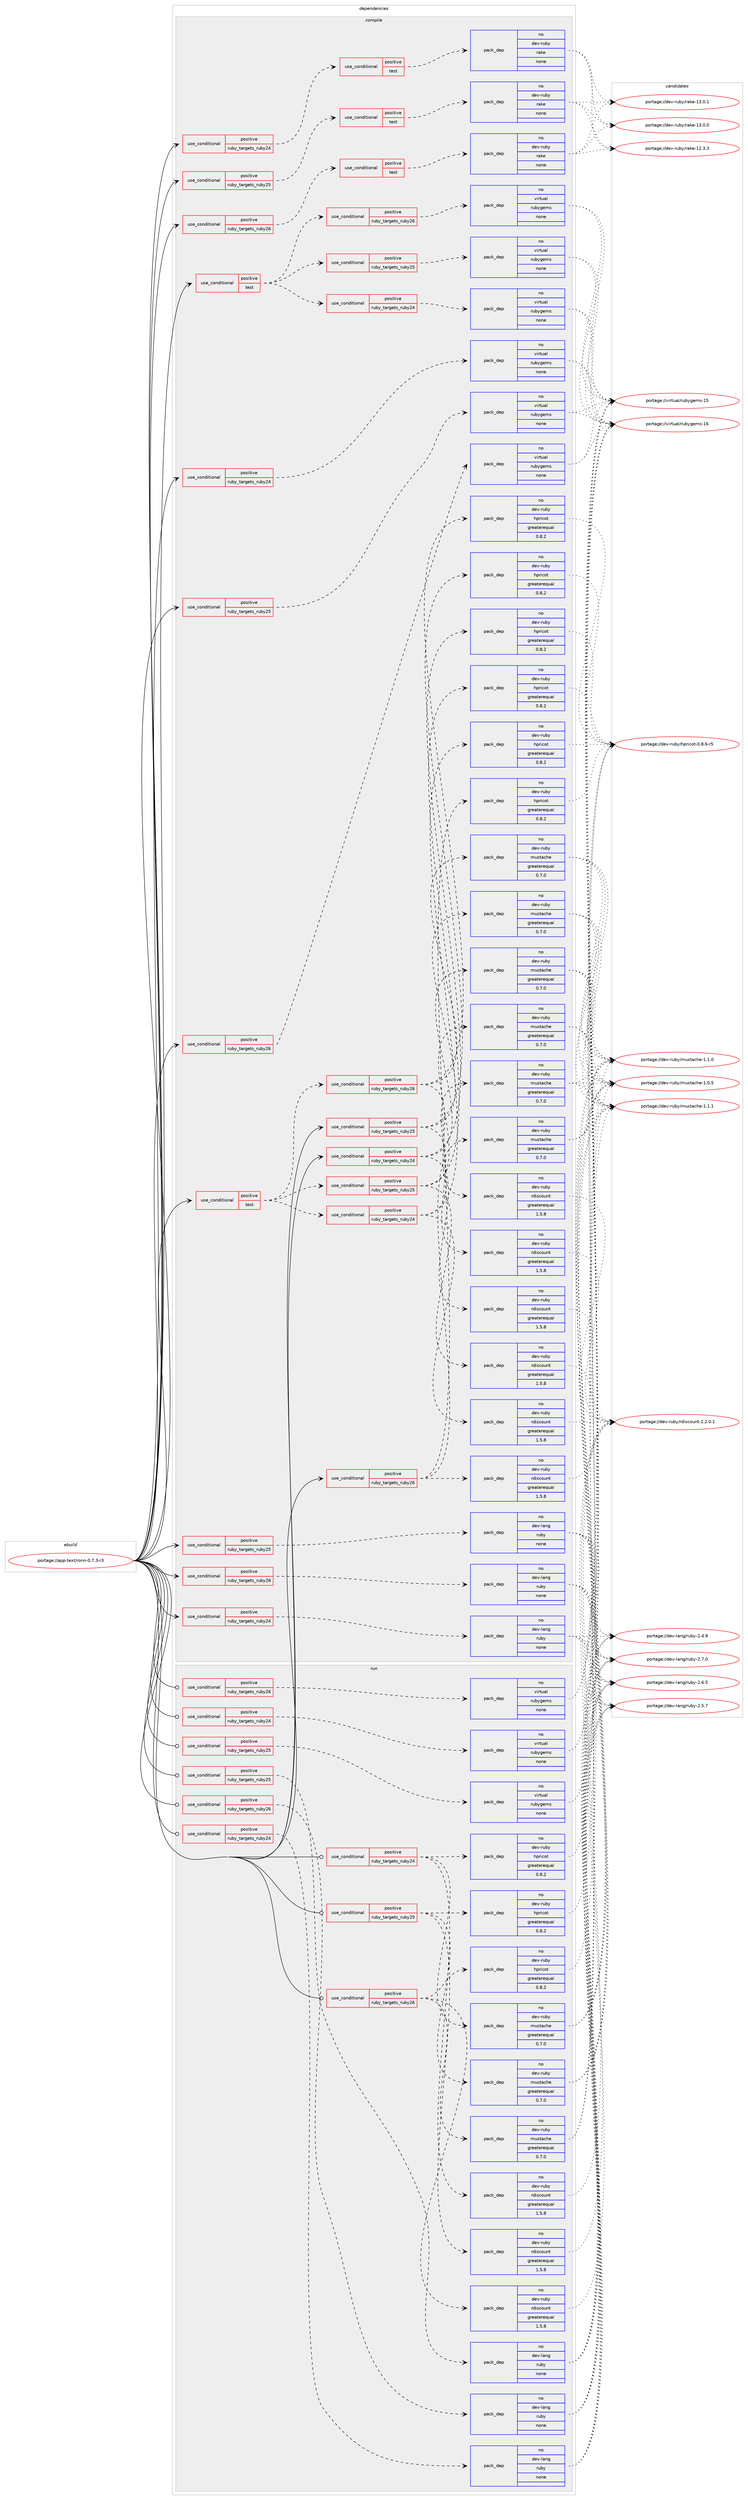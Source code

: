digraph prolog {

# *************
# Graph options
# *************

newrank=true;
concentrate=true;
compound=true;
graph [rankdir=LR,fontname=Helvetica,fontsize=10,ranksep=1.5];#, ranksep=2.5, nodesep=0.2];
edge  [arrowhead=vee];
node  [fontname=Helvetica,fontsize=10];

# **********
# The ebuild
# **********

subgraph cluster_leftcol {
color=gray;
label=<<i>ebuild</i>>;
id [label="portage://app-text/ronn-0.7.3-r3", color=red, width=4, href="../app-text/ronn-0.7.3-r3.svg"];
}

# ****************
# The dependencies
# ****************

subgraph cluster_midcol {
color=gray;
label=<<i>dependencies</i>>;
subgraph cluster_compile {
fillcolor="#eeeeee";
style=filled;
label=<<i>compile</i>>;
subgraph cond139645 {
dependency592993 [label=<<TABLE BORDER="0" CELLBORDER="1" CELLSPACING="0" CELLPADDING="4"><TR><TD ROWSPAN="3" CELLPADDING="10">use_conditional</TD></TR><TR><TD>positive</TD></TR><TR><TD>ruby_targets_ruby24</TD></TR></TABLE>>, shape=none, color=red];
subgraph cond139646 {
dependency592994 [label=<<TABLE BORDER="0" CELLBORDER="1" CELLSPACING="0" CELLPADDING="4"><TR><TD ROWSPAN="3" CELLPADDING="10">use_conditional</TD></TR><TR><TD>positive</TD></TR><TR><TD>test</TD></TR></TABLE>>, shape=none, color=red];
subgraph pack445444 {
dependency592995 [label=<<TABLE BORDER="0" CELLBORDER="1" CELLSPACING="0" CELLPADDING="4" WIDTH="220"><TR><TD ROWSPAN="6" CELLPADDING="30">pack_dep</TD></TR><TR><TD WIDTH="110">no</TD></TR><TR><TD>dev-ruby</TD></TR><TR><TD>rake</TD></TR><TR><TD>none</TD></TR><TR><TD></TD></TR></TABLE>>, shape=none, color=blue];
}
dependency592994:e -> dependency592995:w [weight=20,style="dashed",arrowhead="vee"];
}
dependency592993:e -> dependency592994:w [weight=20,style="dashed",arrowhead="vee"];
}
id:e -> dependency592993:w [weight=20,style="solid",arrowhead="vee"];
subgraph cond139647 {
dependency592996 [label=<<TABLE BORDER="0" CELLBORDER="1" CELLSPACING="0" CELLPADDING="4"><TR><TD ROWSPAN="3" CELLPADDING="10">use_conditional</TD></TR><TR><TD>positive</TD></TR><TR><TD>ruby_targets_ruby24</TD></TR></TABLE>>, shape=none, color=red];
subgraph pack445445 {
dependency592997 [label=<<TABLE BORDER="0" CELLBORDER="1" CELLSPACING="0" CELLPADDING="4" WIDTH="220"><TR><TD ROWSPAN="6" CELLPADDING="30">pack_dep</TD></TR><TR><TD WIDTH="110">no</TD></TR><TR><TD>dev-lang</TD></TR><TR><TD>ruby</TD></TR><TR><TD>none</TD></TR><TR><TD></TD></TR></TABLE>>, shape=none, color=blue];
}
dependency592996:e -> dependency592997:w [weight=20,style="dashed",arrowhead="vee"];
}
id:e -> dependency592996:w [weight=20,style="solid",arrowhead="vee"];
subgraph cond139648 {
dependency592998 [label=<<TABLE BORDER="0" CELLBORDER="1" CELLSPACING="0" CELLPADDING="4"><TR><TD ROWSPAN="3" CELLPADDING="10">use_conditional</TD></TR><TR><TD>positive</TD></TR><TR><TD>ruby_targets_ruby24</TD></TR></TABLE>>, shape=none, color=red];
subgraph pack445446 {
dependency592999 [label=<<TABLE BORDER="0" CELLBORDER="1" CELLSPACING="0" CELLPADDING="4" WIDTH="220"><TR><TD ROWSPAN="6" CELLPADDING="30">pack_dep</TD></TR><TR><TD WIDTH="110">no</TD></TR><TR><TD>dev-ruby</TD></TR><TR><TD>hpricot</TD></TR><TR><TD>greaterequal</TD></TR><TR><TD>0.8.2</TD></TR></TABLE>>, shape=none, color=blue];
}
dependency592998:e -> dependency592999:w [weight=20,style="dashed",arrowhead="vee"];
subgraph pack445447 {
dependency593000 [label=<<TABLE BORDER="0" CELLBORDER="1" CELLSPACING="0" CELLPADDING="4" WIDTH="220"><TR><TD ROWSPAN="6" CELLPADDING="30">pack_dep</TD></TR><TR><TD WIDTH="110">no</TD></TR><TR><TD>dev-ruby</TD></TR><TR><TD>mustache</TD></TR><TR><TD>greaterequal</TD></TR><TR><TD>0.7.0</TD></TR></TABLE>>, shape=none, color=blue];
}
dependency592998:e -> dependency593000:w [weight=20,style="dashed",arrowhead="vee"];
subgraph pack445448 {
dependency593001 [label=<<TABLE BORDER="0" CELLBORDER="1" CELLSPACING="0" CELLPADDING="4" WIDTH="220"><TR><TD ROWSPAN="6" CELLPADDING="30">pack_dep</TD></TR><TR><TD WIDTH="110">no</TD></TR><TR><TD>dev-ruby</TD></TR><TR><TD>rdiscount</TD></TR><TR><TD>greaterequal</TD></TR><TR><TD>1.5.8</TD></TR></TABLE>>, shape=none, color=blue];
}
dependency592998:e -> dependency593001:w [weight=20,style="dashed",arrowhead="vee"];
}
id:e -> dependency592998:w [weight=20,style="solid",arrowhead="vee"];
subgraph cond139649 {
dependency593002 [label=<<TABLE BORDER="0" CELLBORDER="1" CELLSPACING="0" CELLPADDING="4"><TR><TD ROWSPAN="3" CELLPADDING="10">use_conditional</TD></TR><TR><TD>positive</TD></TR><TR><TD>ruby_targets_ruby24</TD></TR></TABLE>>, shape=none, color=red];
subgraph pack445449 {
dependency593003 [label=<<TABLE BORDER="0" CELLBORDER="1" CELLSPACING="0" CELLPADDING="4" WIDTH="220"><TR><TD ROWSPAN="6" CELLPADDING="30">pack_dep</TD></TR><TR><TD WIDTH="110">no</TD></TR><TR><TD>virtual</TD></TR><TR><TD>rubygems</TD></TR><TR><TD>none</TD></TR><TR><TD></TD></TR></TABLE>>, shape=none, color=blue];
}
dependency593002:e -> dependency593003:w [weight=20,style="dashed",arrowhead="vee"];
}
id:e -> dependency593002:w [weight=20,style="solid",arrowhead="vee"];
subgraph cond139650 {
dependency593004 [label=<<TABLE BORDER="0" CELLBORDER="1" CELLSPACING="0" CELLPADDING="4"><TR><TD ROWSPAN="3" CELLPADDING="10">use_conditional</TD></TR><TR><TD>positive</TD></TR><TR><TD>ruby_targets_ruby25</TD></TR></TABLE>>, shape=none, color=red];
subgraph cond139651 {
dependency593005 [label=<<TABLE BORDER="0" CELLBORDER="1" CELLSPACING="0" CELLPADDING="4"><TR><TD ROWSPAN="3" CELLPADDING="10">use_conditional</TD></TR><TR><TD>positive</TD></TR><TR><TD>test</TD></TR></TABLE>>, shape=none, color=red];
subgraph pack445450 {
dependency593006 [label=<<TABLE BORDER="0" CELLBORDER="1" CELLSPACING="0" CELLPADDING="4" WIDTH="220"><TR><TD ROWSPAN="6" CELLPADDING="30">pack_dep</TD></TR><TR><TD WIDTH="110">no</TD></TR><TR><TD>dev-ruby</TD></TR><TR><TD>rake</TD></TR><TR><TD>none</TD></TR><TR><TD></TD></TR></TABLE>>, shape=none, color=blue];
}
dependency593005:e -> dependency593006:w [weight=20,style="dashed",arrowhead="vee"];
}
dependency593004:e -> dependency593005:w [weight=20,style="dashed",arrowhead="vee"];
}
id:e -> dependency593004:w [weight=20,style="solid",arrowhead="vee"];
subgraph cond139652 {
dependency593007 [label=<<TABLE BORDER="0" CELLBORDER="1" CELLSPACING="0" CELLPADDING="4"><TR><TD ROWSPAN="3" CELLPADDING="10">use_conditional</TD></TR><TR><TD>positive</TD></TR><TR><TD>ruby_targets_ruby25</TD></TR></TABLE>>, shape=none, color=red];
subgraph pack445451 {
dependency593008 [label=<<TABLE BORDER="0" CELLBORDER="1" CELLSPACING="0" CELLPADDING="4" WIDTH="220"><TR><TD ROWSPAN="6" CELLPADDING="30">pack_dep</TD></TR><TR><TD WIDTH="110">no</TD></TR><TR><TD>dev-lang</TD></TR><TR><TD>ruby</TD></TR><TR><TD>none</TD></TR><TR><TD></TD></TR></TABLE>>, shape=none, color=blue];
}
dependency593007:e -> dependency593008:w [weight=20,style="dashed",arrowhead="vee"];
}
id:e -> dependency593007:w [weight=20,style="solid",arrowhead="vee"];
subgraph cond139653 {
dependency593009 [label=<<TABLE BORDER="0" CELLBORDER="1" CELLSPACING="0" CELLPADDING="4"><TR><TD ROWSPAN="3" CELLPADDING="10">use_conditional</TD></TR><TR><TD>positive</TD></TR><TR><TD>ruby_targets_ruby25</TD></TR></TABLE>>, shape=none, color=red];
subgraph pack445452 {
dependency593010 [label=<<TABLE BORDER="0" CELLBORDER="1" CELLSPACING="0" CELLPADDING="4" WIDTH="220"><TR><TD ROWSPAN="6" CELLPADDING="30">pack_dep</TD></TR><TR><TD WIDTH="110">no</TD></TR><TR><TD>dev-ruby</TD></TR><TR><TD>hpricot</TD></TR><TR><TD>greaterequal</TD></TR><TR><TD>0.8.2</TD></TR></TABLE>>, shape=none, color=blue];
}
dependency593009:e -> dependency593010:w [weight=20,style="dashed",arrowhead="vee"];
subgraph pack445453 {
dependency593011 [label=<<TABLE BORDER="0" CELLBORDER="1" CELLSPACING="0" CELLPADDING="4" WIDTH="220"><TR><TD ROWSPAN="6" CELLPADDING="30">pack_dep</TD></TR><TR><TD WIDTH="110">no</TD></TR><TR><TD>dev-ruby</TD></TR><TR><TD>mustache</TD></TR><TR><TD>greaterequal</TD></TR><TR><TD>0.7.0</TD></TR></TABLE>>, shape=none, color=blue];
}
dependency593009:e -> dependency593011:w [weight=20,style="dashed",arrowhead="vee"];
subgraph pack445454 {
dependency593012 [label=<<TABLE BORDER="0" CELLBORDER="1" CELLSPACING="0" CELLPADDING="4" WIDTH="220"><TR><TD ROWSPAN="6" CELLPADDING="30">pack_dep</TD></TR><TR><TD WIDTH="110">no</TD></TR><TR><TD>dev-ruby</TD></TR><TR><TD>rdiscount</TD></TR><TR><TD>greaterequal</TD></TR><TR><TD>1.5.8</TD></TR></TABLE>>, shape=none, color=blue];
}
dependency593009:e -> dependency593012:w [weight=20,style="dashed",arrowhead="vee"];
}
id:e -> dependency593009:w [weight=20,style="solid",arrowhead="vee"];
subgraph cond139654 {
dependency593013 [label=<<TABLE BORDER="0" CELLBORDER="1" CELLSPACING="0" CELLPADDING="4"><TR><TD ROWSPAN="3" CELLPADDING="10">use_conditional</TD></TR><TR><TD>positive</TD></TR><TR><TD>ruby_targets_ruby25</TD></TR></TABLE>>, shape=none, color=red];
subgraph pack445455 {
dependency593014 [label=<<TABLE BORDER="0" CELLBORDER="1" CELLSPACING="0" CELLPADDING="4" WIDTH="220"><TR><TD ROWSPAN="6" CELLPADDING="30">pack_dep</TD></TR><TR><TD WIDTH="110">no</TD></TR><TR><TD>virtual</TD></TR><TR><TD>rubygems</TD></TR><TR><TD>none</TD></TR><TR><TD></TD></TR></TABLE>>, shape=none, color=blue];
}
dependency593013:e -> dependency593014:w [weight=20,style="dashed",arrowhead="vee"];
}
id:e -> dependency593013:w [weight=20,style="solid",arrowhead="vee"];
subgraph cond139655 {
dependency593015 [label=<<TABLE BORDER="0" CELLBORDER="1" CELLSPACING="0" CELLPADDING="4"><TR><TD ROWSPAN="3" CELLPADDING="10">use_conditional</TD></TR><TR><TD>positive</TD></TR><TR><TD>ruby_targets_ruby26</TD></TR></TABLE>>, shape=none, color=red];
subgraph cond139656 {
dependency593016 [label=<<TABLE BORDER="0" CELLBORDER="1" CELLSPACING="0" CELLPADDING="4"><TR><TD ROWSPAN="3" CELLPADDING="10">use_conditional</TD></TR><TR><TD>positive</TD></TR><TR><TD>test</TD></TR></TABLE>>, shape=none, color=red];
subgraph pack445456 {
dependency593017 [label=<<TABLE BORDER="0" CELLBORDER="1" CELLSPACING="0" CELLPADDING="4" WIDTH="220"><TR><TD ROWSPAN="6" CELLPADDING="30">pack_dep</TD></TR><TR><TD WIDTH="110">no</TD></TR><TR><TD>dev-ruby</TD></TR><TR><TD>rake</TD></TR><TR><TD>none</TD></TR><TR><TD></TD></TR></TABLE>>, shape=none, color=blue];
}
dependency593016:e -> dependency593017:w [weight=20,style="dashed",arrowhead="vee"];
}
dependency593015:e -> dependency593016:w [weight=20,style="dashed",arrowhead="vee"];
}
id:e -> dependency593015:w [weight=20,style="solid",arrowhead="vee"];
subgraph cond139657 {
dependency593018 [label=<<TABLE BORDER="0" CELLBORDER="1" CELLSPACING="0" CELLPADDING="4"><TR><TD ROWSPAN="3" CELLPADDING="10">use_conditional</TD></TR><TR><TD>positive</TD></TR><TR><TD>ruby_targets_ruby26</TD></TR></TABLE>>, shape=none, color=red];
subgraph pack445457 {
dependency593019 [label=<<TABLE BORDER="0" CELLBORDER="1" CELLSPACING="0" CELLPADDING="4" WIDTH="220"><TR><TD ROWSPAN="6" CELLPADDING="30">pack_dep</TD></TR><TR><TD WIDTH="110">no</TD></TR><TR><TD>dev-lang</TD></TR><TR><TD>ruby</TD></TR><TR><TD>none</TD></TR><TR><TD></TD></TR></TABLE>>, shape=none, color=blue];
}
dependency593018:e -> dependency593019:w [weight=20,style="dashed",arrowhead="vee"];
}
id:e -> dependency593018:w [weight=20,style="solid",arrowhead="vee"];
subgraph cond139658 {
dependency593020 [label=<<TABLE BORDER="0" CELLBORDER="1" CELLSPACING="0" CELLPADDING="4"><TR><TD ROWSPAN="3" CELLPADDING="10">use_conditional</TD></TR><TR><TD>positive</TD></TR><TR><TD>ruby_targets_ruby26</TD></TR></TABLE>>, shape=none, color=red];
subgraph pack445458 {
dependency593021 [label=<<TABLE BORDER="0" CELLBORDER="1" CELLSPACING="0" CELLPADDING="4" WIDTH="220"><TR><TD ROWSPAN="6" CELLPADDING="30">pack_dep</TD></TR><TR><TD WIDTH="110">no</TD></TR><TR><TD>dev-ruby</TD></TR><TR><TD>hpricot</TD></TR><TR><TD>greaterequal</TD></TR><TR><TD>0.8.2</TD></TR></TABLE>>, shape=none, color=blue];
}
dependency593020:e -> dependency593021:w [weight=20,style="dashed",arrowhead="vee"];
subgraph pack445459 {
dependency593022 [label=<<TABLE BORDER="0" CELLBORDER="1" CELLSPACING="0" CELLPADDING="4" WIDTH="220"><TR><TD ROWSPAN="6" CELLPADDING="30">pack_dep</TD></TR><TR><TD WIDTH="110">no</TD></TR><TR><TD>dev-ruby</TD></TR><TR><TD>mustache</TD></TR><TR><TD>greaterequal</TD></TR><TR><TD>0.7.0</TD></TR></TABLE>>, shape=none, color=blue];
}
dependency593020:e -> dependency593022:w [weight=20,style="dashed",arrowhead="vee"];
subgraph pack445460 {
dependency593023 [label=<<TABLE BORDER="0" CELLBORDER="1" CELLSPACING="0" CELLPADDING="4" WIDTH="220"><TR><TD ROWSPAN="6" CELLPADDING="30">pack_dep</TD></TR><TR><TD WIDTH="110">no</TD></TR><TR><TD>dev-ruby</TD></TR><TR><TD>rdiscount</TD></TR><TR><TD>greaterequal</TD></TR><TR><TD>1.5.8</TD></TR></TABLE>>, shape=none, color=blue];
}
dependency593020:e -> dependency593023:w [weight=20,style="dashed",arrowhead="vee"];
}
id:e -> dependency593020:w [weight=20,style="solid",arrowhead="vee"];
subgraph cond139659 {
dependency593024 [label=<<TABLE BORDER="0" CELLBORDER="1" CELLSPACING="0" CELLPADDING="4"><TR><TD ROWSPAN="3" CELLPADDING="10">use_conditional</TD></TR><TR><TD>positive</TD></TR><TR><TD>ruby_targets_ruby26</TD></TR></TABLE>>, shape=none, color=red];
subgraph pack445461 {
dependency593025 [label=<<TABLE BORDER="0" CELLBORDER="1" CELLSPACING="0" CELLPADDING="4" WIDTH="220"><TR><TD ROWSPAN="6" CELLPADDING="30">pack_dep</TD></TR><TR><TD WIDTH="110">no</TD></TR><TR><TD>virtual</TD></TR><TR><TD>rubygems</TD></TR><TR><TD>none</TD></TR><TR><TD></TD></TR></TABLE>>, shape=none, color=blue];
}
dependency593024:e -> dependency593025:w [weight=20,style="dashed",arrowhead="vee"];
}
id:e -> dependency593024:w [weight=20,style="solid",arrowhead="vee"];
subgraph cond139660 {
dependency593026 [label=<<TABLE BORDER="0" CELLBORDER="1" CELLSPACING="0" CELLPADDING="4"><TR><TD ROWSPAN="3" CELLPADDING="10">use_conditional</TD></TR><TR><TD>positive</TD></TR><TR><TD>test</TD></TR></TABLE>>, shape=none, color=red];
subgraph cond139661 {
dependency593027 [label=<<TABLE BORDER="0" CELLBORDER="1" CELLSPACING="0" CELLPADDING="4"><TR><TD ROWSPAN="3" CELLPADDING="10">use_conditional</TD></TR><TR><TD>positive</TD></TR><TR><TD>ruby_targets_ruby24</TD></TR></TABLE>>, shape=none, color=red];
subgraph pack445462 {
dependency593028 [label=<<TABLE BORDER="0" CELLBORDER="1" CELLSPACING="0" CELLPADDING="4" WIDTH="220"><TR><TD ROWSPAN="6" CELLPADDING="30">pack_dep</TD></TR><TR><TD WIDTH="110">no</TD></TR><TR><TD>dev-ruby</TD></TR><TR><TD>hpricot</TD></TR><TR><TD>greaterequal</TD></TR><TR><TD>0.8.2</TD></TR></TABLE>>, shape=none, color=blue];
}
dependency593027:e -> dependency593028:w [weight=20,style="dashed",arrowhead="vee"];
subgraph pack445463 {
dependency593029 [label=<<TABLE BORDER="0" CELLBORDER="1" CELLSPACING="0" CELLPADDING="4" WIDTH="220"><TR><TD ROWSPAN="6" CELLPADDING="30">pack_dep</TD></TR><TR><TD WIDTH="110">no</TD></TR><TR><TD>dev-ruby</TD></TR><TR><TD>mustache</TD></TR><TR><TD>greaterequal</TD></TR><TR><TD>0.7.0</TD></TR></TABLE>>, shape=none, color=blue];
}
dependency593027:e -> dependency593029:w [weight=20,style="dashed",arrowhead="vee"];
subgraph pack445464 {
dependency593030 [label=<<TABLE BORDER="0" CELLBORDER="1" CELLSPACING="0" CELLPADDING="4" WIDTH="220"><TR><TD ROWSPAN="6" CELLPADDING="30">pack_dep</TD></TR><TR><TD WIDTH="110">no</TD></TR><TR><TD>dev-ruby</TD></TR><TR><TD>rdiscount</TD></TR><TR><TD>greaterequal</TD></TR><TR><TD>1.5.8</TD></TR></TABLE>>, shape=none, color=blue];
}
dependency593027:e -> dependency593030:w [weight=20,style="dashed",arrowhead="vee"];
}
dependency593026:e -> dependency593027:w [weight=20,style="dashed",arrowhead="vee"];
subgraph cond139662 {
dependency593031 [label=<<TABLE BORDER="0" CELLBORDER="1" CELLSPACING="0" CELLPADDING="4"><TR><TD ROWSPAN="3" CELLPADDING="10">use_conditional</TD></TR><TR><TD>positive</TD></TR><TR><TD>ruby_targets_ruby25</TD></TR></TABLE>>, shape=none, color=red];
subgraph pack445465 {
dependency593032 [label=<<TABLE BORDER="0" CELLBORDER="1" CELLSPACING="0" CELLPADDING="4" WIDTH="220"><TR><TD ROWSPAN="6" CELLPADDING="30">pack_dep</TD></TR><TR><TD WIDTH="110">no</TD></TR><TR><TD>dev-ruby</TD></TR><TR><TD>hpricot</TD></TR><TR><TD>greaterequal</TD></TR><TR><TD>0.8.2</TD></TR></TABLE>>, shape=none, color=blue];
}
dependency593031:e -> dependency593032:w [weight=20,style="dashed",arrowhead="vee"];
subgraph pack445466 {
dependency593033 [label=<<TABLE BORDER="0" CELLBORDER="1" CELLSPACING="0" CELLPADDING="4" WIDTH="220"><TR><TD ROWSPAN="6" CELLPADDING="30">pack_dep</TD></TR><TR><TD WIDTH="110">no</TD></TR><TR><TD>dev-ruby</TD></TR><TR><TD>mustache</TD></TR><TR><TD>greaterequal</TD></TR><TR><TD>0.7.0</TD></TR></TABLE>>, shape=none, color=blue];
}
dependency593031:e -> dependency593033:w [weight=20,style="dashed",arrowhead="vee"];
subgraph pack445467 {
dependency593034 [label=<<TABLE BORDER="0" CELLBORDER="1" CELLSPACING="0" CELLPADDING="4" WIDTH="220"><TR><TD ROWSPAN="6" CELLPADDING="30">pack_dep</TD></TR><TR><TD WIDTH="110">no</TD></TR><TR><TD>dev-ruby</TD></TR><TR><TD>rdiscount</TD></TR><TR><TD>greaterequal</TD></TR><TR><TD>1.5.8</TD></TR></TABLE>>, shape=none, color=blue];
}
dependency593031:e -> dependency593034:w [weight=20,style="dashed",arrowhead="vee"];
}
dependency593026:e -> dependency593031:w [weight=20,style="dashed",arrowhead="vee"];
subgraph cond139663 {
dependency593035 [label=<<TABLE BORDER="0" CELLBORDER="1" CELLSPACING="0" CELLPADDING="4"><TR><TD ROWSPAN="3" CELLPADDING="10">use_conditional</TD></TR><TR><TD>positive</TD></TR><TR><TD>ruby_targets_ruby26</TD></TR></TABLE>>, shape=none, color=red];
subgraph pack445468 {
dependency593036 [label=<<TABLE BORDER="0" CELLBORDER="1" CELLSPACING="0" CELLPADDING="4" WIDTH="220"><TR><TD ROWSPAN="6" CELLPADDING="30">pack_dep</TD></TR><TR><TD WIDTH="110">no</TD></TR><TR><TD>dev-ruby</TD></TR><TR><TD>hpricot</TD></TR><TR><TD>greaterequal</TD></TR><TR><TD>0.8.2</TD></TR></TABLE>>, shape=none, color=blue];
}
dependency593035:e -> dependency593036:w [weight=20,style="dashed",arrowhead="vee"];
subgraph pack445469 {
dependency593037 [label=<<TABLE BORDER="0" CELLBORDER="1" CELLSPACING="0" CELLPADDING="4" WIDTH="220"><TR><TD ROWSPAN="6" CELLPADDING="30">pack_dep</TD></TR><TR><TD WIDTH="110">no</TD></TR><TR><TD>dev-ruby</TD></TR><TR><TD>mustache</TD></TR><TR><TD>greaterequal</TD></TR><TR><TD>0.7.0</TD></TR></TABLE>>, shape=none, color=blue];
}
dependency593035:e -> dependency593037:w [weight=20,style="dashed",arrowhead="vee"];
subgraph pack445470 {
dependency593038 [label=<<TABLE BORDER="0" CELLBORDER="1" CELLSPACING="0" CELLPADDING="4" WIDTH="220"><TR><TD ROWSPAN="6" CELLPADDING="30">pack_dep</TD></TR><TR><TD WIDTH="110">no</TD></TR><TR><TD>dev-ruby</TD></TR><TR><TD>rdiscount</TD></TR><TR><TD>greaterequal</TD></TR><TR><TD>1.5.8</TD></TR></TABLE>>, shape=none, color=blue];
}
dependency593035:e -> dependency593038:w [weight=20,style="dashed",arrowhead="vee"];
}
dependency593026:e -> dependency593035:w [weight=20,style="dashed",arrowhead="vee"];
}
id:e -> dependency593026:w [weight=20,style="solid",arrowhead="vee"];
subgraph cond139664 {
dependency593039 [label=<<TABLE BORDER="0" CELLBORDER="1" CELLSPACING="0" CELLPADDING="4"><TR><TD ROWSPAN="3" CELLPADDING="10">use_conditional</TD></TR><TR><TD>positive</TD></TR><TR><TD>test</TD></TR></TABLE>>, shape=none, color=red];
subgraph cond139665 {
dependency593040 [label=<<TABLE BORDER="0" CELLBORDER="1" CELLSPACING="0" CELLPADDING="4"><TR><TD ROWSPAN="3" CELLPADDING="10">use_conditional</TD></TR><TR><TD>positive</TD></TR><TR><TD>ruby_targets_ruby24</TD></TR></TABLE>>, shape=none, color=red];
subgraph pack445471 {
dependency593041 [label=<<TABLE BORDER="0" CELLBORDER="1" CELLSPACING="0" CELLPADDING="4" WIDTH="220"><TR><TD ROWSPAN="6" CELLPADDING="30">pack_dep</TD></TR><TR><TD WIDTH="110">no</TD></TR><TR><TD>virtual</TD></TR><TR><TD>rubygems</TD></TR><TR><TD>none</TD></TR><TR><TD></TD></TR></TABLE>>, shape=none, color=blue];
}
dependency593040:e -> dependency593041:w [weight=20,style="dashed",arrowhead="vee"];
}
dependency593039:e -> dependency593040:w [weight=20,style="dashed",arrowhead="vee"];
subgraph cond139666 {
dependency593042 [label=<<TABLE BORDER="0" CELLBORDER="1" CELLSPACING="0" CELLPADDING="4"><TR><TD ROWSPAN="3" CELLPADDING="10">use_conditional</TD></TR><TR><TD>positive</TD></TR><TR><TD>ruby_targets_ruby25</TD></TR></TABLE>>, shape=none, color=red];
subgraph pack445472 {
dependency593043 [label=<<TABLE BORDER="0" CELLBORDER="1" CELLSPACING="0" CELLPADDING="4" WIDTH="220"><TR><TD ROWSPAN="6" CELLPADDING="30">pack_dep</TD></TR><TR><TD WIDTH="110">no</TD></TR><TR><TD>virtual</TD></TR><TR><TD>rubygems</TD></TR><TR><TD>none</TD></TR><TR><TD></TD></TR></TABLE>>, shape=none, color=blue];
}
dependency593042:e -> dependency593043:w [weight=20,style="dashed",arrowhead="vee"];
}
dependency593039:e -> dependency593042:w [weight=20,style="dashed",arrowhead="vee"];
subgraph cond139667 {
dependency593044 [label=<<TABLE BORDER="0" CELLBORDER="1" CELLSPACING="0" CELLPADDING="4"><TR><TD ROWSPAN="3" CELLPADDING="10">use_conditional</TD></TR><TR><TD>positive</TD></TR><TR><TD>ruby_targets_ruby26</TD></TR></TABLE>>, shape=none, color=red];
subgraph pack445473 {
dependency593045 [label=<<TABLE BORDER="0" CELLBORDER="1" CELLSPACING="0" CELLPADDING="4" WIDTH="220"><TR><TD ROWSPAN="6" CELLPADDING="30">pack_dep</TD></TR><TR><TD WIDTH="110">no</TD></TR><TR><TD>virtual</TD></TR><TR><TD>rubygems</TD></TR><TR><TD>none</TD></TR><TR><TD></TD></TR></TABLE>>, shape=none, color=blue];
}
dependency593044:e -> dependency593045:w [weight=20,style="dashed",arrowhead="vee"];
}
dependency593039:e -> dependency593044:w [weight=20,style="dashed",arrowhead="vee"];
}
id:e -> dependency593039:w [weight=20,style="solid",arrowhead="vee"];
}
subgraph cluster_compileandrun {
fillcolor="#eeeeee";
style=filled;
label=<<i>compile and run</i>>;
}
subgraph cluster_run {
fillcolor="#eeeeee";
style=filled;
label=<<i>run</i>>;
subgraph cond139668 {
dependency593046 [label=<<TABLE BORDER="0" CELLBORDER="1" CELLSPACING="0" CELLPADDING="4"><TR><TD ROWSPAN="3" CELLPADDING="10">use_conditional</TD></TR><TR><TD>positive</TD></TR><TR><TD>ruby_targets_ruby24</TD></TR></TABLE>>, shape=none, color=red];
subgraph pack445474 {
dependency593047 [label=<<TABLE BORDER="0" CELLBORDER="1" CELLSPACING="0" CELLPADDING="4" WIDTH="220"><TR><TD ROWSPAN="6" CELLPADDING="30">pack_dep</TD></TR><TR><TD WIDTH="110">no</TD></TR><TR><TD>dev-lang</TD></TR><TR><TD>ruby</TD></TR><TR><TD>none</TD></TR><TR><TD></TD></TR></TABLE>>, shape=none, color=blue];
}
dependency593046:e -> dependency593047:w [weight=20,style="dashed",arrowhead="vee"];
}
id:e -> dependency593046:w [weight=20,style="solid",arrowhead="odot"];
subgraph cond139669 {
dependency593048 [label=<<TABLE BORDER="0" CELLBORDER="1" CELLSPACING="0" CELLPADDING="4"><TR><TD ROWSPAN="3" CELLPADDING="10">use_conditional</TD></TR><TR><TD>positive</TD></TR><TR><TD>ruby_targets_ruby24</TD></TR></TABLE>>, shape=none, color=red];
subgraph pack445475 {
dependency593049 [label=<<TABLE BORDER="0" CELLBORDER="1" CELLSPACING="0" CELLPADDING="4" WIDTH="220"><TR><TD ROWSPAN="6" CELLPADDING="30">pack_dep</TD></TR><TR><TD WIDTH="110">no</TD></TR><TR><TD>dev-ruby</TD></TR><TR><TD>hpricot</TD></TR><TR><TD>greaterequal</TD></TR><TR><TD>0.8.2</TD></TR></TABLE>>, shape=none, color=blue];
}
dependency593048:e -> dependency593049:w [weight=20,style="dashed",arrowhead="vee"];
subgraph pack445476 {
dependency593050 [label=<<TABLE BORDER="0" CELLBORDER="1" CELLSPACING="0" CELLPADDING="4" WIDTH="220"><TR><TD ROWSPAN="6" CELLPADDING="30">pack_dep</TD></TR><TR><TD WIDTH="110">no</TD></TR><TR><TD>dev-ruby</TD></TR><TR><TD>mustache</TD></TR><TR><TD>greaterequal</TD></TR><TR><TD>0.7.0</TD></TR></TABLE>>, shape=none, color=blue];
}
dependency593048:e -> dependency593050:w [weight=20,style="dashed",arrowhead="vee"];
subgraph pack445477 {
dependency593051 [label=<<TABLE BORDER="0" CELLBORDER="1" CELLSPACING="0" CELLPADDING="4" WIDTH="220"><TR><TD ROWSPAN="6" CELLPADDING="30">pack_dep</TD></TR><TR><TD WIDTH="110">no</TD></TR><TR><TD>dev-ruby</TD></TR><TR><TD>rdiscount</TD></TR><TR><TD>greaterequal</TD></TR><TR><TD>1.5.8</TD></TR></TABLE>>, shape=none, color=blue];
}
dependency593048:e -> dependency593051:w [weight=20,style="dashed",arrowhead="vee"];
}
id:e -> dependency593048:w [weight=20,style="solid",arrowhead="odot"];
subgraph cond139670 {
dependency593052 [label=<<TABLE BORDER="0" CELLBORDER="1" CELLSPACING="0" CELLPADDING="4"><TR><TD ROWSPAN="3" CELLPADDING="10">use_conditional</TD></TR><TR><TD>positive</TD></TR><TR><TD>ruby_targets_ruby24</TD></TR></TABLE>>, shape=none, color=red];
subgraph pack445478 {
dependency593053 [label=<<TABLE BORDER="0" CELLBORDER="1" CELLSPACING="0" CELLPADDING="4" WIDTH="220"><TR><TD ROWSPAN="6" CELLPADDING="30">pack_dep</TD></TR><TR><TD WIDTH="110">no</TD></TR><TR><TD>virtual</TD></TR><TR><TD>rubygems</TD></TR><TR><TD>none</TD></TR><TR><TD></TD></TR></TABLE>>, shape=none, color=blue];
}
dependency593052:e -> dependency593053:w [weight=20,style="dashed",arrowhead="vee"];
}
id:e -> dependency593052:w [weight=20,style="solid",arrowhead="odot"];
subgraph cond139671 {
dependency593054 [label=<<TABLE BORDER="0" CELLBORDER="1" CELLSPACING="0" CELLPADDING="4"><TR><TD ROWSPAN="3" CELLPADDING="10">use_conditional</TD></TR><TR><TD>positive</TD></TR><TR><TD>ruby_targets_ruby25</TD></TR></TABLE>>, shape=none, color=red];
subgraph pack445479 {
dependency593055 [label=<<TABLE BORDER="0" CELLBORDER="1" CELLSPACING="0" CELLPADDING="4" WIDTH="220"><TR><TD ROWSPAN="6" CELLPADDING="30">pack_dep</TD></TR><TR><TD WIDTH="110">no</TD></TR><TR><TD>dev-lang</TD></TR><TR><TD>ruby</TD></TR><TR><TD>none</TD></TR><TR><TD></TD></TR></TABLE>>, shape=none, color=blue];
}
dependency593054:e -> dependency593055:w [weight=20,style="dashed",arrowhead="vee"];
}
id:e -> dependency593054:w [weight=20,style="solid",arrowhead="odot"];
subgraph cond139672 {
dependency593056 [label=<<TABLE BORDER="0" CELLBORDER="1" CELLSPACING="0" CELLPADDING="4"><TR><TD ROWSPAN="3" CELLPADDING="10">use_conditional</TD></TR><TR><TD>positive</TD></TR><TR><TD>ruby_targets_ruby25</TD></TR></TABLE>>, shape=none, color=red];
subgraph pack445480 {
dependency593057 [label=<<TABLE BORDER="0" CELLBORDER="1" CELLSPACING="0" CELLPADDING="4" WIDTH="220"><TR><TD ROWSPAN="6" CELLPADDING="30">pack_dep</TD></TR><TR><TD WIDTH="110">no</TD></TR><TR><TD>dev-ruby</TD></TR><TR><TD>hpricot</TD></TR><TR><TD>greaterequal</TD></TR><TR><TD>0.8.2</TD></TR></TABLE>>, shape=none, color=blue];
}
dependency593056:e -> dependency593057:w [weight=20,style="dashed",arrowhead="vee"];
subgraph pack445481 {
dependency593058 [label=<<TABLE BORDER="0" CELLBORDER="1" CELLSPACING="0" CELLPADDING="4" WIDTH="220"><TR><TD ROWSPAN="6" CELLPADDING="30">pack_dep</TD></TR><TR><TD WIDTH="110">no</TD></TR><TR><TD>dev-ruby</TD></TR><TR><TD>mustache</TD></TR><TR><TD>greaterequal</TD></TR><TR><TD>0.7.0</TD></TR></TABLE>>, shape=none, color=blue];
}
dependency593056:e -> dependency593058:w [weight=20,style="dashed",arrowhead="vee"];
subgraph pack445482 {
dependency593059 [label=<<TABLE BORDER="0" CELLBORDER="1" CELLSPACING="0" CELLPADDING="4" WIDTH="220"><TR><TD ROWSPAN="6" CELLPADDING="30">pack_dep</TD></TR><TR><TD WIDTH="110">no</TD></TR><TR><TD>dev-ruby</TD></TR><TR><TD>rdiscount</TD></TR><TR><TD>greaterequal</TD></TR><TR><TD>1.5.8</TD></TR></TABLE>>, shape=none, color=blue];
}
dependency593056:e -> dependency593059:w [weight=20,style="dashed",arrowhead="vee"];
}
id:e -> dependency593056:w [weight=20,style="solid",arrowhead="odot"];
subgraph cond139673 {
dependency593060 [label=<<TABLE BORDER="0" CELLBORDER="1" CELLSPACING="0" CELLPADDING="4"><TR><TD ROWSPAN="3" CELLPADDING="10">use_conditional</TD></TR><TR><TD>positive</TD></TR><TR><TD>ruby_targets_ruby25</TD></TR></TABLE>>, shape=none, color=red];
subgraph pack445483 {
dependency593061 [label=<<TABLE BORDER="0" CELLBORDER="1" CELLSPACING="0" CELLPADDING="4" WIDTH="220"><TR><TD ROWSPAN="6" CELLPADDING="30">pack_dep</TD></TR><TR><TD WIDTH="110">no</TD></TR><TR><TD>virtual</TD></TR><TR><TD>rubygems</TD></TR><TR><TD>none</TD></TR><TR><TD></TD></TR></TABLE>>, shape=none, color=blue];
}
dependency593060:e -> dependency593061:w [weight=20,style="dashed",arrowhead="vee"];
}
id:e -> dependency593060:w [weight=20,style="solid",arrowhead="odot"];
subgraph cond139674 {
dependency593062 [label=<<TABLE BORDER="0" CELLBORDER="1" CELLSPACING="0" CELLPADDING="4"><TR><TD ROWSPAN="3" CELLPADDING="10">use_conditional</TD></TR><TR><TD>positive</TD></TR><TR><TD>ruby_targets_ruby26</TD></TR></TABLE>>, shape=none, color=red];
subgraph pack445484 {
dependency593063 [label=<<TABLE BORDER="0" CELLBORDER="1" CELLSPACING="0" CELLPADDING="4" WIDTH="220"><TR><TD ROWSPAN="6" CELLPADDING="30">pack_dep</TD></TR><TR><TD WIDTH="110">no</TD></TR><TR><TD>dev-lang</TD></TR><TR><TD>ruby</TD></TR><TR><TD>none</TD></TR><TR><TD></TD></TR></TABLE>>, shape=none, color=blue];
}
dependency593062:e -> dependency593063:w [weight=20,style="dashed",arrowhead="vee"];
}
id:e -> dependency593062:w [weight=20,style="solid",arrowhead="odot"];
subgraph cond139675 {
dependency593064 [label=<<TABLE BORDER="0" CELLBORDER="1" CELLSPACING="0" CELLPADDING="4"><TR><TD ROWSPAN="3" CELLPADDING="10">use_conditional</TD></TR><TR><TD>positive</TD></TR><TR><TD>ruby_targets_ruby26</TD></TR></TABLE>>, shape=none, color=red];
subgraph pack445485 {
dependency593065 [label=<<TABLE BORDER="0" CELLBORDER="1" CELLSPACING="0" CELLPADDING="4" WIDTH="220"><TR><TD ROWSPAN="6" CELLPADDING="30">pack_dep</TD></TR><TR><TD WIDTH="110">no</TD></TR><TR><TD>dev-ruby</TD></TR><TR><TD>hpricot</TD></TR><TR><TD>greaterequal</TD></TR><TR><TD>0.8.2</TD></TR></TABLE>>, shape=none, color=blue];
}
dependency593064:e -> dependency593065:w [weight=20,style="dashed",arrowhead="vee"];
subgraph pack445486 {
dependency593066 [label=<<TABLE BORDER="0" CELLBORDER="1" CELLSPACING="0" CELLPADDING="4" WIDTH="220"><TR><TD ROWSPAN="6" CELLPADDING="30">pack_dep</TD></TR><TR><TD WIDTH="110">no</TD></TR><TR><TD>dev-ruby</TD></TR><TR><TD>mustache</TD></TR><TR><TD>greaterequal</TD></TR><TR><TD>0.7.0</TD></TR></TABLE>>, shape=none, color=blue];
}
dependency593064:e -> dependency593066:w [weight=20,style="dashed",arrowhead="vee"];
subgraph pack445487 {
dependency593067 [label=<<TABLE BORDER="0" CELLBORDER="1" CELLSPACING="0" CELLPADDING="4" WIDTH="220"><TR><TD ROWSPAN="6" CELLPADDING="30">pack_dep</TD></TR><TR><TD WIDTH="110">no</TD></TR><TR><TD>dev-ruby</TD></TR><TR><TD>rdiscount</TD></TR><TR><TD>greaterequal</TD></TR><TR><TD>1.5.8</TD></TR></TABLE>>, shape=none, color=blue];
}
dependency593064:e -> dependency593067:w [weight=20,style="dashed",arrowhead="vee"];
}
id:e -> dependency593064:w [weight=20,style="solid",arrowhead="odot"];
subgraph cond139676 {
dependency593068 [label=<<TABLE BORDER="0" CELLBORDER="1" CELLSPACING="0" CELLPADDING="4"><TR><TD ROWSPAN="3" CELLPADDING="10">use_conditional</TD></TR><TR><TD>positive</TD></TR><TR><TD>ruby_targets_ruby26</TD></TR></TABLE>>, shape=none, color=red];
subgraph pack445488 {
dependency593069 [label=<<TABLE BORDER="0" CELLBORDER="1" CELLSPACING="0" CELLPADDING="4" WIDTH="220"><TR><TD ROWSPAN="6" CELLPADDING="30">pack_dep</TD></TR><TR><TD WIDTH="110">no</TD></TR><TR><TD>virtual</TD></TR><TR><TD>rubygems</TD></TR><TR><TD>none</TD></TR><TR><TD></TD></TR></TABLE>>, shape=none, color=blue];
}
dependency593068:e -> dependency593069:w [weight=20,style="dashed",arrowhead="vee"];
}
id:e -> dependency593068:w [weight=20,style="solid",arrowhead="odot"];
}
}

# **************
# The candidates
# **************

subgraph cluster_choices {
rank=same;
color=gray;
label=<<i>candidates</i>>;

subgraph choice445444 {
color=black;
nodesep=1;
choice1001011184511411798121471149710710145495146484649 [label="portage://dev-ruby/rake-13.0.1", color=red, width=4,href="../dev-ruby/rake-13.0.1.svg"];
choice1001011184511411798121471149710710145495146484648 [label="portage://dev-ruby/rake-13.0.0", color=red, width=4,href="../dev-ruby/rake-13.0.0.svg"];
choice1001011184511411798121471149710710145495046514651 [label="portage://dev-ruby/rake-12.3.3", color=red, width=4,href="../dev-ruby/rake-12.3.3.svg"];
dependency592995:e -> choice1001011184511411798121471149710710145495146484649:w [style=dotted,weight="100"];
dependency592995:e -> choice1001011184511411798121471149710710145495146484648:w [style=dotted,weight="100"];
dependency592995:e -> choice1001011184511411798121471149710710145495046514651:w [style=dotted,weight="100"];
}
subgraph choice445445 {
color=black;
nodesep=1;
choice10010111845108971101034711411798121455046554648 [label="portage://dev-lang/ruby-2.7.0", color=red, width=4,href="../dev-lang/ruby-2.7.0.svg"];
choice10010111845108971101034711411798121455046544653 [label="portage://dev-lang/ruby-2.6.5", color=red, width=4,href="../dev-lang/ruby-2.6.5.svg"];
choice10010111845108971101034711411798121455046534655 [label="portage://dev-lang/ruby-2.5.7", color=red, width=4,href="../dev-lang/ruby-2.5.7.svg"];
choice10010111845108971101034711411798121455046524657 [label="portage://dev-lang/ruby-2.4.9", color=red, width=4,href="../dev-lang/ruby-2.4.9.svg"];
dependency592997:e -> choice10010111845108971101034711411798121455046554648:w [style=dotted,weight="100"];
dependency592997:e -> choice10010111845108971101034711411798121455046544653:w [style=dotted,weight="100"];
dependency592997:e -> choice10010111845108971101034711411798121455046534655:w [style=dotted,weight="100"];
dependency592997:e -> choice10010111845108971101034711411798121455046524657:w [style=dotted,weight="100"];
}
subgraph choice445446 {
color=black;
nodesep=1;
choice100101118451141179812147104112114105991111164548465646544511453 [label="portage://dev-ruby/hpricot-0.8.6-r5", color=red, width=4,href="../dev-ruby/hpricot-0.8.6-r5.svg"];
dependency592999:e -> choice100101118451141179812147104112114105991111164548465646544511453:w [style=dotted,weight="100"];
}
subgraph choice445447 {
color=black;
nodesep=1;
choice1001011184511411798121471091171151169799104101454946494649 [label="portage://dev-ruby/mustache-1.1.1", color=red, width=4,href="../dev-ruby/mustache-1.1.1.svg"];
choice1001011184511411798121471091171151169799104101454946494648 [label="portage://dev-ruby/mustache-1.1.0", color=red, width=4,href="../dev-ruby/mustache-1.1.0.svg"];
choice1001011184511411798121471091171151169799104101454946484653 [label="portage://dev-ruby/mustache-1.0.5", color=red, width=4,href="../dev-ruby/mustache-1.0.5.svg"];
dependency593000:e -> choice1001011184511411798121471091171151169799104101454946494649:w [style=dotted,weight="100"];
dependency593000:e -> choice1001011184511411798121471091171151169799104101454946494648:w [style=dotted,weight="100"];
dependency593000:e -> choice1001011184511411798121471091171151169799104101454946484653:w [style=dotted,weight="100"];
}
subgraph choice445448 {
color=black;
nodesep=1;
choice100101118451141179812147114100105115991111171101164550465046484649 [label="portage://dev-ruby/rdiscount-2.2.0.1", color=red, width=4,href="../dev-ruby/rdiscount-2.2.0.1.svg"];
dependency593001:e -> choice100101118451141179812147114100105115991111171101164550465046484649:w [style=dotted,weight="100"];
}
subgraph choice445449 {
color=black;
nodesep=1;
choice118105114116117971084711411798121103101109115454954 [label="portage://virtual/rubygems-16", color=red, width=4,href="../virtual/rubygems-16.svg"];
choice118105114116117971084711411798121103101109115454953 [label="portage://virtual/rubygems-15", color=red, width=4,href="../virtual/rubygems-15.svg"];
dependency593003:e -> choice118105114116117971084711411798121103101109115454954:w [style=dotted,weight="100"];
dependency593003:e -> choice118105114116117971084711411798121103101109115454953:w [style=dotted,weight="100"];
}
subgraph choice445450 {
color=black;
nodesep=1;
choice1001011184511411798121471149710710145495146484649 [label="portage://dev-ruby/rake-13.0.1", color=red, width=4,href="../dev-ruby/rake-13.0.1.svg"];
choice1001011184511411798121471149710710145495146484648 [label="portage://dev-ruby/rake-13.0.0", color=red, width=4,href="../dev-ruby/rake-13.0.0.svg"];
choice1001011184511411798121471149710710145495046514651 [label="portage://dev-ruby/rake-12.3.3", color=red, width=4,href="../dev-ruby/rake-12.3.3.svg"];
dependency593006:e -> choice1001011184511411798121471149710710145495146484649:w [style=dotted,weight="100"];
dependency593006:e -> choice1001011184511411798121471149710710145495146484648:w [style=dotted,weight="100"];
dependency593006:e -> choice1001011184511411798121471149710710145495046514651:w [style=dotted,weight="100"];
}
subgraph choice445451 {
color=black;
nodesep=1;
choice10010111845108971101034711411798121455046554648 [label="portage://dev-lang/ruby-2.7.0", color=red, width=4,href="../dev-lang/ruby-2.7.0.svg"];
choice10010111845108971101034711411798121455046544653 [label="portage://dev-lang/ruby-2.6.5", color=red, width=4,href="../dev-lang/ruby-2.6.5.svg"];
choice10010111845108971101034711411798121455046534655 [label="portage://dev-lang/ruby-2.5.7", color=red, width=4,href="../dev-lang/ruby-2.5.7.svg"];
choice10010111845108971101034711411798121455046524657 [label="portage://dev-lang/ruby-2.4.9", color=red, width=4,href="../dev-lang/ruby-2.4.9.svg"];
dependency593008:e -> choice10010111845108971101034711411798121455046554648:w [style=dotted,weight="100"];
dependency593008:e -> choice10010111845108971101034711411798121455046544653:w [style=dotted,weight="100"];
dependency593008:e -> choice10010111845108971101034711411798121455046534655:w [style=dotted,weight="100"];
dependency593008:e -> choice10010111845108971101034711411798121455046524657:w [style=dotted,weight="100"];
}
subgraph choice445452 {
color=black;
nodesep=1;
choice100101118451141179812147104112114105991111164548465646544511453 [label="portage://dev-ruby/hpricot-0.8.6-r5", color=red, width=4,href="../dev-ruby/hpricot-0.8.6-r5.svg"];
dependency593010:e -> choice100101118451141179812147104112114105991111164548465646544511453:w [style=dotted,weight="100"];
}
subgraph choice445453 {
color=black;
nodesep=1;
choice1001011184511411798121471091171151169799104101454946494649 [label="portage://dev-ruby/mustache-1.1.1", color=red, width=4,href="../dev-ruby/mustache-1.1.1.svg"];
choice1001011184511411798121471091171151169799104101454946494648 [label="portage://dev-ruby/mustache-1.1.0", color=red, width=4,href="../dev-ruby/mustache-1.1.0.svg"];
choice1001011184511411798121471091171151169799104101454946484653 [label="portage://dev-ruby/mustache-1.0.5", color=red, width=4,href="../dev-ruby/mustache-1.0.5.svg"];
dependency593011:e -> choice1001011184511411798121471091171151169799104101454946494649:w [style=dotted,weight="100"];
dependency593011:e -> choice1001011184511411798121471091171151169799104101454946494648:w [style=dotted,weight="100"];
dependency593011:e -> choice1001011184511411798121471091171151169799104101454946484653:w [style=dotted,weight="100"];
}
subgraph choice445454 {
color=black;
nodesep=1;
choice100101118451141179812147114100105115991111171101164550465046484649 [label="portage://dev-ruby/rdiscount-2.2.0.1", color=red, width=4,href="../dev-ruby/rdiscount-2.2.0.1.svg"];
dependency593012:e -> choice100101118451141179812147114100105115991111171101164550465046484649:w [style=dotted,weight="100"];
}
subgraph choice445455 {
color=black;
nodesep=1;
choice118105114116117971084711411798121103101109115454954 [label="portage://virtual/rubygems-16", color=red, width=4,href="../virtual/rubygems-16.svg"];
choice118105114116117971084711411798121103101109115454953 [label="portage://virtual/rubygems-15", color=red, width=4,href="../virtual/rubygems-15.svg"];
dependency593014:e -> choice118105114116117971084711411798121103101109115454954:w [style=dotted,weight="100"];
dependency593014:e -> choice118105114116117971084711411798121103101109115454953:w [style=dotted,weight="100"];
}
subgraph choice445456 {
color=black;
nodesep=1;
choice1001011184511411798121471149710710145495146484649 [label="portage://dev-ruby/rake-13.0.1", color=red, width=4,href="../dev-ruby/rake-13.0.1.svg"];
choice1001011184511411798121471149710710145495146484648 [label="portage://dev-ruby/rake-13.0.0", color=red, width=4,href="../dev-ruby/rake-13.0.0.svg"];
choice1001011184511411798121471149710710145495046514651 [label="portage://dev-ruby/rake-12.3.3", color=red, width=4,href="../dev-ruby/rake-12.3.3.svg"];
dependency593017:e -> choice1001011184511411798121471149710710145495146484649:w [style=dotted,weight="100"];
dependency593017:e -> choice1001011184511411798121471149710710145495146484648:w [style=dotted,weight="100"];
dependency593017:e -> choice1001011184511411798121471149710710145495046514651:w [style=dotted,weight="100"];
}
subgraph choice445457 {
color=black;
nodesep=1;
choice10010111845108971101034711411798121455046554648 [label="portage://dev-lang/ruby-2.7.0", color=red, width=4,href="../dev-lang/ruby-2.7.0.svg"];
choice10010111845108971101034711411798121455046544653 [label="portage://dev-lang/ruby-2.6.5", color=red, width=4,href="../dev-lang/ruby-2.6.5.svg"];
choice10010111845108971101034711411798121455046534655 [label="portage://dev-lang/ruby-2.5.7", color=red, width=4,href="../dev-lang/ruby-2.5.7.svg"];
choice10010111845108971101034711411798121455046524657 [label="portage://dev-lang/ruby-2.4.9", color=red, width=4,href="../dev-lang/ruby-2.4.9.svg"];
dependency593019:e -> choice10010111845108971101034711411798121455046554648:w [style=dotted,weight="100"];
dependency593019:e -> choice10010111845108971101034711411798121455046544653:w [style=dotted,weight="100"];
dependency593019:e -> choice10010111845108971101034711411798121455046534655:w [style=dotted,weight="100"];
dependency593019:e -> choice10010111845108971101034711411798121455046524657:w [style=dotted,weight="100"];
}
subgraph choice445458 {
color=black;
nodesep=1;
choice100101118451141179812147104112114105991111164548465646544511453 [label="portage://dev-ruby/hpricot-0.8.6-r5", color=red, width=4,href="../dev-ruby/hpricot-0.8.6-r5.svg"];
dependency593021:e -> choice100101118451141179812147104112114105991111164548465646544511453:w [style=dotted,weight="100"];
}
subgraph choice445459 {
color=black;
nodesep=1;
choice1001011184511411798121471091171151169799104101454946494649 [label="portage://dev-ruby/mustache-1.1.1", color=red, width=4,href="../dev-ruby/mustache-1.1.1.svg"];
choice1001011184511411798121471091171151169799104101454946494648 [label="portage://dev-ruby/mustache-1.1.0", color=red, width=4,href="../dev-ruby/mustache-1.1.0.svg"];
choice1001011184511411798121471091171151169799104101454946484653 [label="portage://dev-ruby/mustache-1.0.5", color=red, width=4,href="../dev-ruby/mustache-1.0.5.svg"];
dependency593022:e -> choice1001011184511411798121471091171151169799104101454946494649:w [style=dotted,weight="100"];
dependency593022:e -> choice1001011184511411798121471091171151169799104101454946494648:w [style=dotted,weight="100"];
dependency593022:e -> choice1001011184511411798121471091171151169799104101454946484653:w [style=dotted,weight="100"];
}
subgraph choice445460 {
color=black;
nodesep=1;
choice100101118451141179812147114100105115991111171101164550465046484649 [label="portage://dev-ruby/rdiscount-2.2.0.1", color=red, width=4,href="../dev-ruby/rdiscount-2.2.0.1.svg"];
dependency593023:e -> choice100101118451141179812147114100105115991111171101164550465046484649:w [style=dotted,weight="100"];
}
subgraph choice445461 {
color=black;
nodesep=1;
choice118105114116117971084711411798121103101109115454954 [label="portage://virtual/rubygems-16", color=red, width=4,href="../virtual/rubygems-16.svg"];
choice118105114116117971084711411798121103101109115454953 [label="portage://virtual/rubygems-15", color=red, width=4,href="../virtual/rubygems-15.svg"];
dependency593025:e -> choice118105114116117971084711411798121103101109115454954:w [style=dotted,weight="100"];
dependency593025:e -> choice118105114116117971084711411798121103101109115454953:w [style=dotted,weight="100"];
}
subgraph choice445462 {
color=black;
nodesep=1;
choice100101118451141179812147104112114105991111164548465646544511453 [label="portage://dev-ruby/hpricot-0.8.6-r5", color=red, width=4,href="../dev-ruby/hpricot-0.8.6-r5.svg"];
dependency593028:e -> choice100101118451141179812147104112114105991111164548465646544511453:w [style=dotted,weight="100"];
}
subgraph choice445463 {
color=black;
nodesep=1;
choice1001011184511411798121471091171151169799104101454946494649 [label="portage://dev-ruby/mustache-1.1.1", color=red, width=4,href="../dev-ruby/mustache-1.1.1.svg"];
choice1001011184511411798121471091171151169799104101454946494648 [label="portage://dev-ruby/mustache-1.1.0", color=red, width=4,href="../dev-ruby/mustache-1.1.0.svg"];
choice1001011184511411798121471091171151169799104101454946484653 [label="portage://dev-ruby/mustache-1.0.5", color=red, width=4,href="../dev-ruby/mustache-1.0.5.svg"];
dependency593029:e -> choice1001011184511411798121471091171151169799104101454946494649:w [style=dotted,weight="100"];
dependency593029:e -> choice1001011184511411798121471091171151169799104101454946494648:w [style=dotted,weight="100"];
dependency593029:e -> choice1001011184511411798121471091171151169799104101454946484653:w [style=dotted,weight="100"];
}
subgraph choice445464 {
color=black;
nodesep=1;
choice100101118451141179812147114100105115991111171101164550465046484649 [label="portage://dev-ruby/rdiscount-2.2.0.1", color=red, width=4,href="../dev-ruby/rdiscount-2.2.0.1.svg"];
dependency593030:e -> choice100101118451141179812147114100105115991111171101164550465046484649:w [style=dotted,weight="100"];
}
subgraph choice445465 {
color=black;
nodesep=1;
choice100101118451141179812147104112114105991111164548465646544511453 [label="portage://dev-ruby/hpricot-0.8.6-r5", color=red, width=4,href="../dev-ruby/hpricot-0.8.6-r5.svg"];
dependency593032:e -> choice100101118451141179812147104112114105991111164548465646544511453:w [style=dotted,weight="100"];
}
subgraph choice445466 {
color=black;
nodesep=1;
choice1001011184511411798121471091171151169799104101454946494649 [label="portage://dev-ruby/mustache-1.1.1", color=red, width=4,href="../dev-ruby/mustache-1.1.1.svg"];
choice1001011184511411798121471091171151169799104101454946494648 [label="portage://dev-ruby/mustache-1.1.0", color=red, width=4,href="../dev-ruby/mustache-1.1.0.svg"];
choice1001011184511411798121471091171151169799104101454946484653 [label="portage://dev-ruby/mustache-1.0.5", color=red, width=4,href="../dev-ruby/mustache-1.0.5.svg"];
dependency593033:e -> choice1001011184511411798121471091171151169799104101454946494649:w [style=dotted,weight="100"];
dependency593033:e -> choice1001011184511411798121471091171151169799104101454946494648:w [style=dotted,weight="100"];
dependency593033:e -> choice1001011184511411798121471091171151169799104101454946484653:w [style=dotted,weight="100"];
}
subgraph choice445467 {
color=black;
nodesep=1;
choice100101118451141179812147114100105115991111171101164550465046484649 [label="portage://dev-ruby/rdiscount-2.2.0.1", color=red, width=4,href="../dev-ruby/rdiscount-2.2.0.1.svg"];
dependency593034:e -> choice100101118451141179812147114100105115991111171101164550465046484649:w [style=dotted,weight="100"];
}
subgraph choice445468 {
color=black;
nodesep=1;
choice100101118451141179812147104112114105991111164548465646544511453 [label="portage://dev-ruby/hpricot-0.8.6-r5", color=red, width=4,href="../dev-ruby/hpricot-0.8.6-r5.svg"];
dependency593036:e -> choice100101118451141179812147104112114105991111164548465646544511453:w [style=dotted,weight="100"];
}
subgraph choice445469 {
color=black;
nodesep=1;
choice1001011184511411798121471091171151169799104101454946494649 [label="portage://dev-ruby/mustache-1.1.1", color=red, width=4,href="../dev-ruby/mustache-1.1.1.svg"];
choice1001011184511411798121471091171151169799104101454946494648 [label="portage://dev-ruby/mustache-1.1.0", color=red, width=4,href="../dev-ruby/mustache-1.1.0.svg"];
choice1001011184511411798121471091171151169799104101454946484653 [label="portage://dev-ruby/mustache-1.0.5", color=red, width=4,href="../dev-ruby/mustache-1.0.5.svg"];
dependency593037:e -> choice1001011184511411798121471091171151169799104101454946494649:w [style=dotted,weight="100"];
dependency593037:e -> choice1001011184511411798121471091171151169799104101454946494648:w [style=dotted,weight="100"];
dependency593037:e -> choice1001011184511411798121471091171151169799104101454946484653:w [style=dotted,weight="100"];
}
subgraph choice445470 {
color=black;
nodesep=1;
choice100101118451141179812147114100105115991111171101164550465046484649 [label="portage://dev-ruby/rdiscount-2.2.0.1", color=red, width=4,href="../dev-ruby/rdiscount-2.2.0.1.svg"];
dependency593038:e -> choice100101118451141179812147114100105115991111171101164550465046484649:w [style=dotted,weight="100"];
}
subgraph choice445471 {
color=black;
nodesep=1;
choice118105114116117971084711411798121103101109115454954 [label="portage://virtual/rubygems-16", color=red, width=4,href="../virtual/rubygems-16.svg"];
choice118105114116117971084711411798121103101109115454953 [label="portage://virtual/rubygems-15", color=red, width=4,href="../virtual/rubygems-15.svg"];
dependency593041:e -> choice118105114116117971084711411798121103101109115454954:w [style=dotted,weight="100"];
dependency593041:e -> choice118105114116117971084711411798121103101109115454953:w [style=dotted,weight="100"];
}
subgraph choice445472 {
color=black;
nodesep=1;
choice118105114116117971084711411798121103101109115454954 [label="portage://virtual/rubygems-16", color=red, width=4,href="../virtual/rubygems-16.svg"];
choice118105114116117971084711411798121103101109115454953 [label="portage://virtual/rubygems-15", color=red, width=4,href="../virtual/rubygems-15.svg"];
dependency593043:e -> choice118105114116117971084711411798121103101109115454954:w [style=dotted,weight="100"];
dependency593043:e -> choice118105114116117971084711411798121103101109115454953:w [style=dotted,weight="100"];
}
subgraph choice445473 {
color=black;
nodesep=1;
choice118105114116117971084711411798121103101109115454954 [label="portage://virtual/rubygems-16", color=red, width=4,href="../virtual/rubygems-16.svg"];
choice118105114116117971084711411798121103101109115454953 [label="portage://virtual/rubygems-15", color=red, width=4,href="../virtual/rubygems-15.svg"];
dependency593045:e -> choice118105114116117971084711411798121103101109115454954:w [style=dotted,weight="100"];
dependency593045:e -> choice118105114116117971084711411798121103101109115454953:w [style=dotted,weight="100"];
}
subgraph choice445474 {
color=black;
nodesep=1;
choice10010111845108971101034711411798121455046554648 [label="portage://dev-lang/ruby-2.7.0", color=red, width=4,href="../dev-lang/ruby-2.7.0.svg"];
choice10010111845108971101034711411798121455046544653 [label="portage://dev-lang/ruby-2.6.5", color=red, width=4,href="../dev-lang/ruby-2.6.5.svg"];
choice10010111845108971101034711411798121455046534655 [label="portage://dev-lang/ruby-2.5.7", color=red, width=4,href="../dev-lang/ruby-2.5.7.svg"];
choice10010111845108971101034711411798121455046524657 [label="portage://dev-lang/ruby-2.4.9", color=red, width=4,href="../dev-lang/ruby-2.4.9.svg"];
dependency593047:e -> choice10010111845108971101034711411798121455046554648:w [style=dotted,weight="100"];
dependency593047:e -> choice10010111845108971101034711411798121455046544653:w [style=dotted,weight="100"];
dependency593047:e -> choice10010111845108971101034711411798121455046534655:w [style=dotted,weight="100"];
dependency593047:e -> choice10010111845108971101034711411798121455046524657:w [style=dotted,weight="100"];
}
subgraph choice445475 {
color=black;
nodesep=1;
choice100101118451141179812147104112114105991111164548465646544511453 [label="portage://dev-ruby/hpricot-0.8.6-r5", color=red, width=4,href="../dev-ruby/hpricot-0.8.6-r5.svg"];
dependency593049:e -> choice100101118451141179812147104112114105991111164548465646544511453:w [style=dotted,weight="100"];
}
subgraph choice445476 {
color=black;
nodesep=1;
choice1001011184511411798121471091171151169799104101454946494649 [label="portage://dev-ruby/mustache-1.1.1", color=red, width=4,href="../dev-ruby/mustache-1.1.1.svg"];
choice1001011184511411798121471091171151169799104101454946494648 [label="portage://dev-ruby/mustache-1.1.0", color=red, width=4,href="../dev-ruby/mustache-1.1.0.svg"];
choice1001011184511411798121471091171151169799104101454946484653 [label="portage://dev-ruby/mustache-1.0.5", color=red, width=4,href="../dev-ruby/mustache-1.0.5.svg"];
dependency593050:e -> choice1001011184511411798121471091171151169799104101454946494649:w [style=dotted,weight="100"];
dependency593050:e -> choice1001011184511411798121471091171151169799104101454946494648:w [style=dotted,weight="100"];
dependency593050:e -> choice1001011184511411798121471091171151169799104101454946484653:w [style=dotted,weight="100"];
}
subgraph choice445477 {
color=black;
nodesep=1;
choice100101118451141179812147114100105115991111171101164550465046484649 [label="portage://dev-ruby/rdiscount-2.2.0.1", color=red, width=4,href="../dev-ruby/rdiscount-2.2.0.1.svg"];
dependency593051:e -> choice100101118451141179812147114100105115991111171101164550465046484649:w [style=dotted,weight="100"];
}
subgraph choice445478 {
color=black;
nodesep=1;
choice118105114116117971084711411798121103101109115454954 [label="portage://virtual/rubygems-16", color=red, width=4,href="../virtual/rubygems-16.svg"];
choice118105114116117971084711411798121103101109115454953 [label="portage://virtual/rubygems-15", color=red, width=4,href="../virtual/rubygems-15.svg"];
dependency593053:e -> choice118105114116117971084711411798121103101109115454954:w [style=dotted,weight="100"];
dependency593053:e -> choice118105114116117971084711411798121103101109115454953:w [style=dotted,weight="100"];
}
subgraph choice445479 {
color=black;
nodesep=1;
choice10010111845108971101034711411798121455046554648 [label="portage://dev-lang/ruby-2.7.0", color=red, width=4,href="../dev-lang/ruby-2.7.0.svg"];
choice10010111845108971101034711411798121455046544653 [label="portage://dev-lang/ruby-2.6.5", color=red, width=4,href="../dev-lang/ruby-2.6.5.svg"];
choice10010111845108971101034711411798121455046534655 [label="portage://dev-lang/ruby-2.5.7", color=red, width=4,href="../dev-lang/ruby-2.5.7.svg"];
choice10010111845108971101034711411798121455046524657 [label="portage://dev-lang/ruby-2.4.9", color=red, width=4,href="../dev-lang/ruby-2.4.9.svg"];
dependency593055:e -> choice10010111845108971101034711411798121455046554648:w [style=dotted,weight="100"];
dependency593055:e -> choice10010111845108971101034711411798121455046544653:w [style=dotted,weight="100"];
dependency593055:e -> choice10010111845108971101034711411798121455046534655:w [style=dotted,weight="100"];
dependency593055:e -> choice10010111845108971101034711411798121455046524657:w [style=dotted,weight="100"];
}
subgraph choice445480 {
color=black;
nodesep=1;
choice100101118451141179812147104112114105991111164548465646544511453 [label="portage://dev-ruby/hpricot-0.8.6-r5", color=red, width=4,href="../dev-ruby/hpricot-0.8.6-r5.svg"];
dependency593057:e -> choice100101118451141179812147104112114105991111164548465646544511453:w [style=dotted,weight="100"];
}
subgraph choice445481 {
color=black;
nodesep=1;
choice1001011184511411798121471091171151169799104101454946494649 [label="portage://dev-ruby/mustache-1.1.1", color=red, width=4,href="../dev-ruby/mustache-1.1.1.svg"];
choice1001011184511411798121471091171151169799104101454946494648 [label="portage://dev-ruby/mustache-1.1.0", color=red, width=4,href="../dev-ruby/mustache-1.1.0.svg"];
choice1001011184511411798121471091171151169799104101454946484653 [label="portage://dev-ruby/mustache-1.0.5", color=red, width=4,href="../dev-ruby/mustache-1.0.5.svg"];
dependency593058:e -> choice1001011184511411798121471091171151169799104101454946494649:w [style=dotted,weight="100"];
dependency593058:e -> choice1001011184511411798121471091171151169799104101454946494648:w [style=dotted,weight="100"];
dependency593058:e -> choice1001011184511411798121471091171151169799104101454946484653:w [style=dotted,weight="100"];
}
subgraph choice445482 {
color=black;
nodesep=1;
choice100101118451141179812147114100105115991111171101164550465046484649 [label="portage://dev-ruby/rdiscount-2.2.0.1", color=red, width=4,href="../dev-ruby/rdiscount-2.2.0.1.svg"];
dependency593059:e -> choice100101118451141179812147114100105115991111171101164550465046484649:w [style=dotted,weight="100"];
}
subgraph choice445483 {
color=black;
nodesep=1;
choice118105114116117971084711411798121103101109115454954 [label="portage://virtual/rubygems-16", color=red, width=4,href="../virtual/rubygems-16.svg"];
choice118105114116117971084711411798121103101109115454953 [label="portage://virtual/rubygems-15", color=red, width=4,href="../virtual/rubygems-15.svg"];
dependency593061:e -> choice118105114116117971084711411798121103101109115454954:w [style=dotted,weight="100"];
dependency593061:e -> choice118105114116117971084711411798121103101109115454953:w [style=dotted,weight="100"];
}
subgraph choice445484 {
color=black;
nodesep=1;
choice10010111845108971101034711411798121455046554648 [label="portage://dev-lang/ruby-2.7.0", color=red, width=4,href="../dev-lang/ruby-2.7.0.svg"];
choice10010111845108971101034711411798121455046544653 [label="portage://dev-lang/ruby-2.6.5", color=red, width=4,href="../dev-lang/ruby-2.6.5.svg"];
choice10010111845108971101034711411798121455046534655 [label="portage://dev-lang/ruby-2.5.7", color=red, width=4,href="../dev-lang/ruby-2.5.7.svg"];
choice10010111845108971101034711411798121455046524657 [label="portage://dev-lang/ruby-2.4.9", color=red, width=4,href="../dev-lang/ruby-2.4.9.svg"];
dependency593063:e -> choice10010111845108971101034711411798121455046554648:w [style=dotted,weight="100"];
dependency593063:e -> choice10010111845108971101034711411798121455046544653:w [style=dotted,weight="100"];
dependency593063:e -> choice10010111845108971101034711411798121455046534655:w [style=dotted,weight="100"];
dependency593063:e -> choice10010111845108971101034711411798121455046524657:w [style=dotted,weight="100"];
}
subgraph choice445485 {
color=black;
nodesep=1;
choice100101118451141179812147104112114105991111164548465646544511453 [label="portage://dev-ruby/hpricot-0.8.6-r5", color=red, width=4,href="../dev-ruby/hpricot-0.8.6-r5.svg"];
dependency593065:e -> choice100101118451141179812147104112114105991111164548465646544511453:w [style=dotted,weight="100"];
}
subgraph choice445486 {
color=black;
nodesep=1;
choice1001011184511411798121471091171151169799104101454946494649 [label="portage://dev-ruby/mustache-1.1.1", color=red, width=4,href="../dev-ruby/mustache-1.1.1.svg"];
choice1001011184511411798121471091171151169799104101454946494648 [label="portage://dev-ruby/mustache-1.1.0", color=red, width=4,href="../dev-ruby/mustache-1.1.0.svg"];
choice1001011184511411798121471091171151169799104101454946484653 [label="portage://dev-ruby/mustache-1.0.5", color=red, width=4,href="../dev-ruby/mustache-1.0.5.svg"];
dependency593066:e -> choice1001011184511411798121471091171151169799104101454946494649:w [style=dotted,weight="100"];
dependency593066:e -> choice1001011184511411798121471091171151169799104101454946494648:w [style=dotted,weight="100"];
dependency593066:e -> choice1001011184511411798121471091171151169799104101454946484653:w [style=dotted,weight="100"];
}
subgraph choice445487 {
color=black;
nodesep=1;
choice100101118451141179812147114100105115991111171101164550465046484649 [label="portage://dev-ruby/rdiscount-2.2.0.1", color=red, width=4,href="../dev-ruby/rdiscount-2.2.0.1.svg"];
dependency593067:e -> choice100101118451141179812147114100105115991111171101164550465046484649:w [style=dotted,weight="100"];
}
subgraph choice445488 {
color=black;
nodesep=1;
choice118105114116117971084711411798121103101109115454954 [label="portage://virtual/rubygems-16", color=red, width=4,href="../virtual/rubygems-16.svg"];
choice118105114116117971084711411798121103101109115454953 [label="portage://virtual/rubygems-15", color=red, width=4,href="../virtual/rubygems-15.svg"];
dependency593069:e -> choice118105114116117971084711411798121103101109115454954:w [style=dotted,weight="100"];
dependency593069:e -> choice118105114116117971084711411798121103101109115454953:w [style=dotted,weight="100"];
}
}

}
